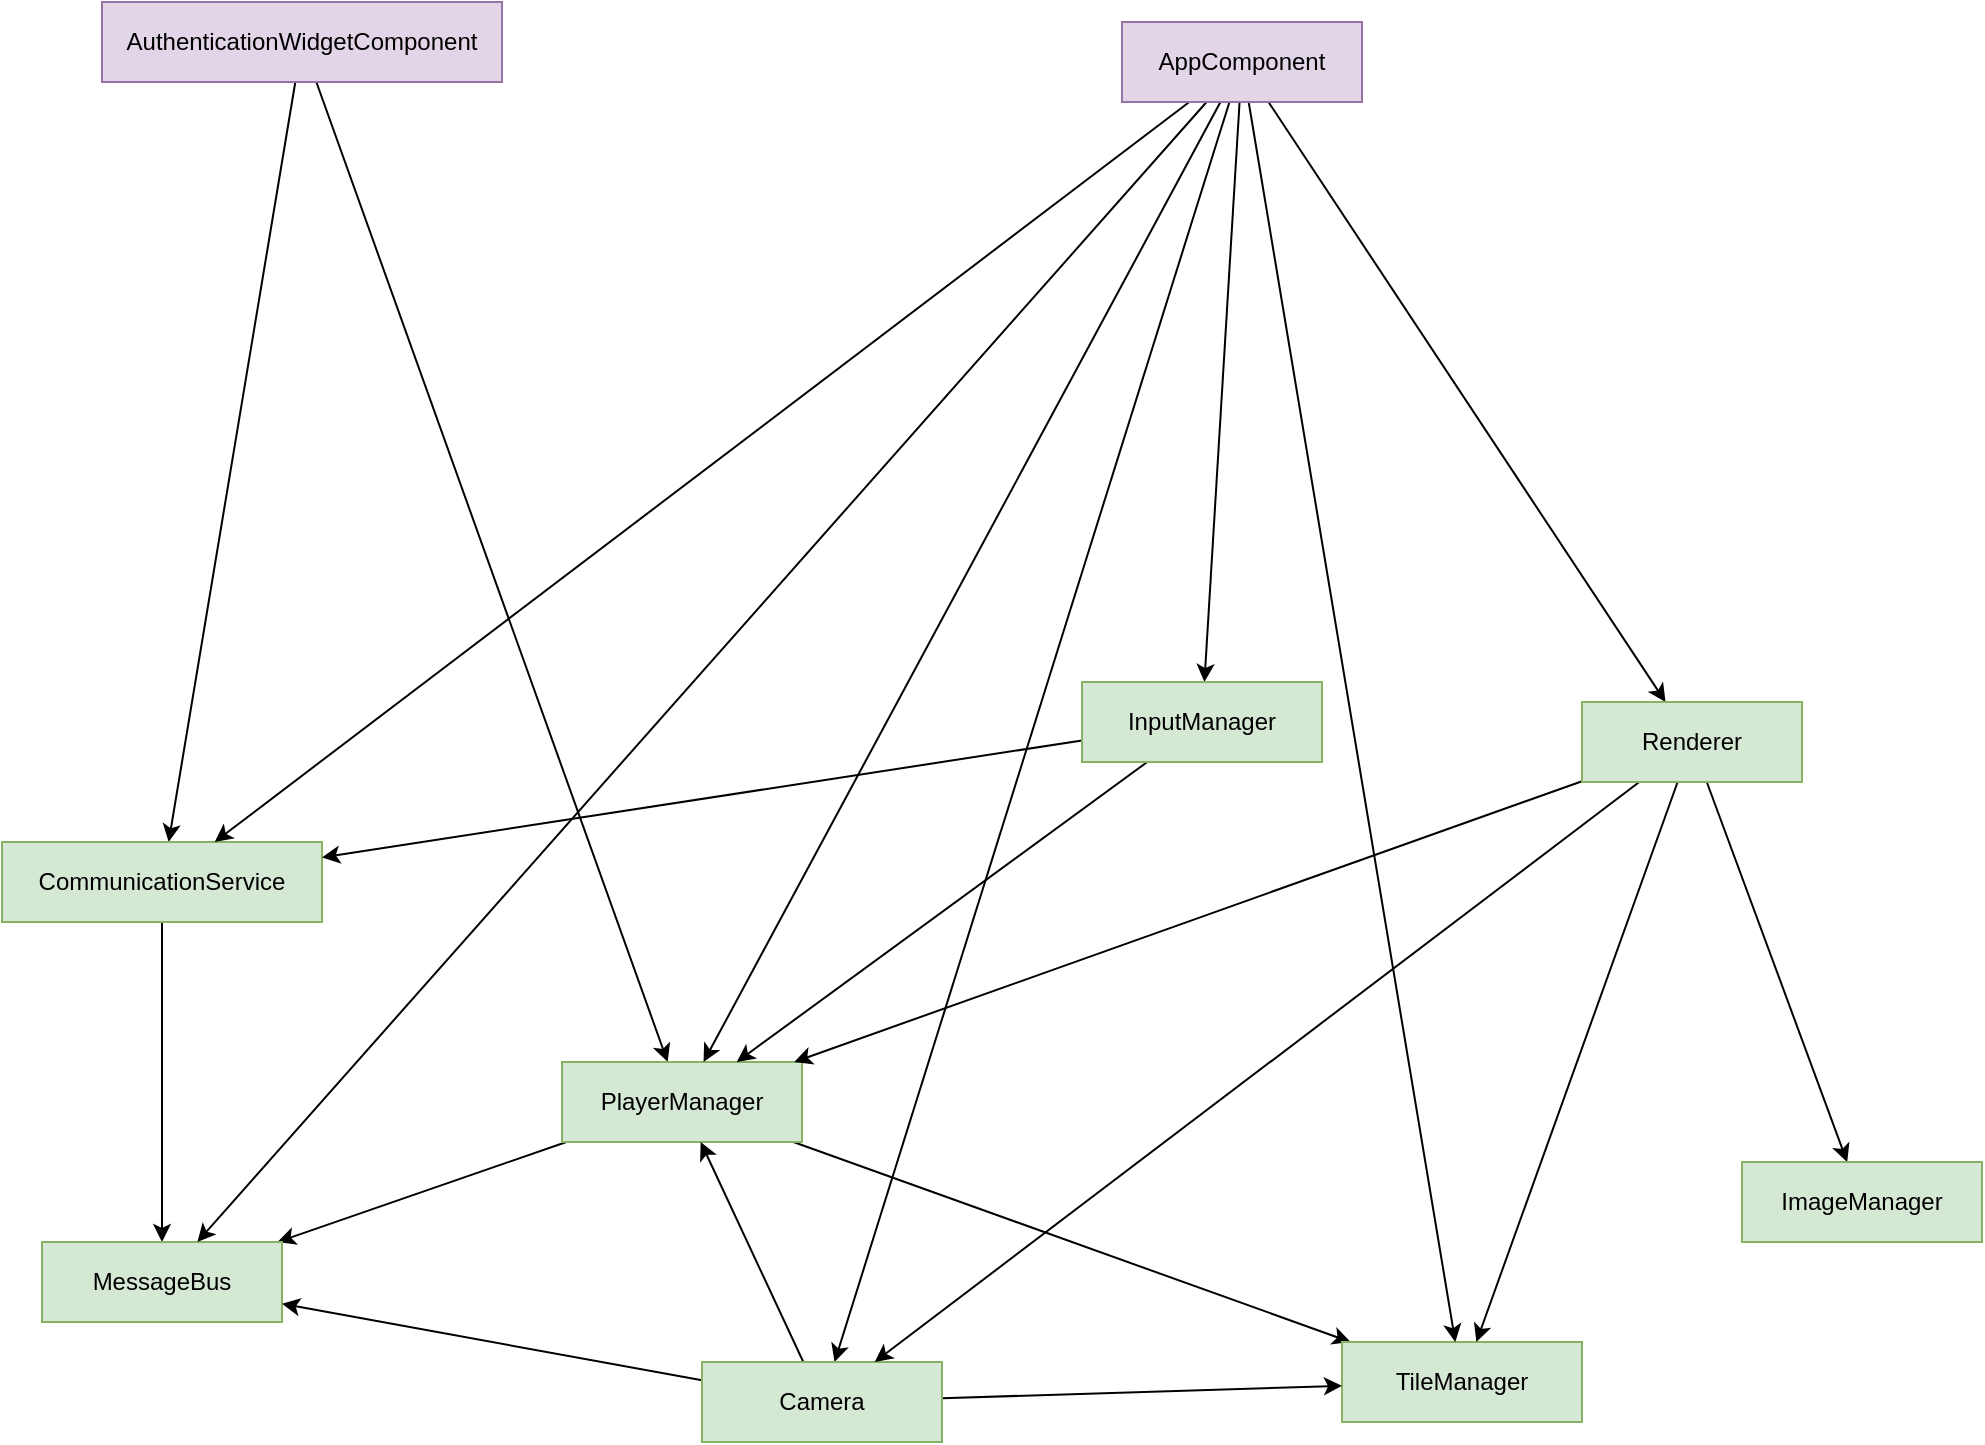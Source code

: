 <mxfile version="15.8.6" type="device"><diagram id="XUrGNGajydtVxvpbkuqa" name="Page-1"><mxGraphModel dx="1422" dy="802" grid="1" gridSize="10" guides="1" tooltips="1" connect="1" arrows="1" fold="1" page="1" pageScale="1" pageWidth="850" pageHeight="1100" math="0" shadow="0"><root><mxCell id="0"/><mxCell id="1" parent="0"/><mxCell id="XtvArRIj8UHiubrbDG7F-5" style="rounded=0;orthogonalLoop=1;jettySize=auto;html=1;" edge="1" parent="1" source="XtvArRIj8UHiubrbDG7F-3" target="XtvArRIj8UHiubrbDG7F-4"><mxGeometry relative="1" as="geometry"/></mxCell><mxCell id="XtvArRIj8UHiubrbDG7F-7" style="edgeStyle=none;rounded=0;orthogonalLoop=1;jettySize=auto;html=1;" edge="1" parent="1" source="XtvArRIj8UHiubrbDG7F-3" target="XtvArRIj8UHiubrbDG7F-6"><mxGeometry relative="1" as="geometry"/></mxCell><mxCell id="XtvArRIj8UHiubrbDG7F-3" value="AuthenticationWidgetComponent" style="rounded=0;whiteSpace=wrap;html=1;fillColor=#e1d5e7;strokeColor=#9673a6;" vertex="1" parent="1"><mxGeometry x="110" y="220" width="200" height="40" as="geometry"/></mxCell><mxCell id="XtvArRIj8UHiubrbDG7F-9" style="edgeStyle=none;rounded=0;orthogonalLoop=1;jettySize=auto;html=1;" edge="1" parent="1" source="XtvArRIj8UHiubrbDG7F-4" target="XtvArRIj8UHiubrbDG7F-8"><mxGeometry relative="1" as="geometry"/></mxCell><mxCell id="XtvArRIj8UHiubrbDG7F-4" value="CommunicationService" style="rounded=0;whiteSpace=wrap;html=1;fillColor=#d5e8d4;strokeColor=#82b366;" vertex="1" parent="1"><mxGeometry x="60" y="640" width="160" height="40" as="geometry"/></mxCell><mxCell id="XtvArRIj8UHiubrbDG7F-10" style="edgeStyle=none;rounded=0;orthogonalLoop=1;jettySize=auto;html=1;" edge="1" parent="1" source="XtvArRIj8UHiubrbDG7F-6" target="XtvArRIj8UHiubrbDG7F-8"><mxGeometry relative="1" as="geometry"/></mxCell><mxCell id="XtvArRIj8UHiubrbDG7F-12" style="edgeStyle=none;rounded=0;orthogonalLoop=1;jettySize=auto;html=1;" edge="1" parent="1" source="XtvArRIj8UHiubrbDG7F-6" target="XtvArRIj8UHiubrbDG7F-11"><mxGeometry relative="1" as="geometry"/></mxCell><mxCell id="XtvArRIj8UHiubrbDG7F-6" value="PlayerManager" style="rounded=0;whiteSpace=wrap;html=1;fillColor=#d5e8d4;strokeColor=#82b366;" vertex="1" parent="1"><mxGeometry x="340" y="750" width="120" height="40" as="geometry"/></mxCell><mxCell id="XtvArRIj8UHiubrbDG7F-8" value="MessageBus" style="rounded=0;whiteSpace=wrap;html=1;fillColor=#d5e8d4;strokeColor=#82b366;" vertex="1" parent="1"><mxGeometry x="80" y="840" width="120" height="40" as="geometry"/></mxCell><mxCell id="XtvArRIj8UHiubrbDG7F-11" value="TileManager" style="rounded=0;whiteSpace=wrap;html=1;fillColor=#d5e8d4;strokeColor=#82b366;" vertex="1" parent="1"><mxGeometry x="730" y="890" width="120" height="40" as="geometry"/></mxCell><mxCell id="XtvArRIj8UHiubrbDG7F-14" style="edgeStyle=none;rounded=0;orthogonalLoop=1;jettySize=auto;html=1;" edge="1" parent="1" source="XtvArRIj8UHiubrbDG7F-13" target="XtvArRIj8UHiubrbDG7F-4"><mxGeometry relative="1" as="geometry"/></mxCell><mxCell id="XtvArRIj8UHiubrbDG7F-16" style="edgeStyle=none;rounded=0;orthogonalLoop=1;jettySize=auto;html=1;" edge="1" parent="1" source="XtvArRIj8UHiubrbDG7F-13" target="XtvArRIj8UHiubrbDG7F-15"><mxGeometry relative="1" as="geometry"/></mxCell><mxCell id="XtvArRIj8UHiubrbDG7F-17" style="edgeStyle=none;rounded=0;orthogonalLoop=1;jettySize=auto;html=1;" edge="1" parent="1" source="XtvArRIj8UHiubrbDG7F-13" target="XtvArRIj8UHiubrbDG7F-8"><mxGeometry relative="1" as="geometry"/></mxCell><mxCell id="XtvArRIj8UHiubrbDG7F-19" style="edgeStyle=none;rounded=0;orthogonalLoop=1;jettySize=auto;html=1;" edge="1" parent="1" source="XtvArRIj8UHiubrbDG7F-13" target="XtvArRIj8UHiubrbDG7F-18"><mxGeometry relative="1" as="geometry"/></mxCell><mxCell id="XtvArRIj8UHiubrbDG7F-20" style="edgeStyle=none;rounded=0;orthogonalLoop=1;jettySize=auto;html=1;" edge="1" parent="1" source="XtvArRIj8UHiubrbDG7F-13" target="XtvArRIj8UHiubrbDG7F-6"><mxGeometry relative="1" as="geometry"/></mxCell><mxCell id="XtvArRIj8UHiubrbDG7F-21" style="edgeStyle=none;rounded=0;orthogonalLoop=1;jettySize=auto;html=1;" edge="1" parent="1" source="XtvArRIj8UHiubrbDG7F-13" target="XtvArRIj8UHiubrbDG7F-11"><mxGeometry relative="1" as="geometry"/></mxCell><mxCell id="XtvArRIj8UHiubrbDG7F-23" style="edgeStyle=none;rounded=0;orthogonalLoop=1;jettySize=auto;html=1;" edge="1" parent="1" source="XtvArRIj8UHiubrbDG7F-13" target="XtvArRIj8UHiubrbDG7F-22"><mxGeometry relative="1" as="geometry"/></mxCell><mxCell id="XtvArRIj8UHiubrbDG7F-13" value="AppComponent" style="rounded=0;whiteSpace=wrap;html=1;fillColor=#e1d5e7;strokeColor=#9673a6;" vertex="1" parent="1"><mxGeometry x="620" y="230" width="120" height="40" as="geometry"/></mxCell><mxCell id="XtvArRIj8UHiubrbDG7F-27" style="edgeStyle=none;rounded=0;orthogonalLoop=1;jettySize=auto;html=1;" edge="1" parent="1" source="XtvArRIj8UHiubrbDG7F-15" target="XtvArRIj8UHiubrbDG7F-6"><mxGeometry relative="1" as="geometry"/></mxCell><mxCell id="XtvArRIj8UHiubrbDG7F-28" style="edgeStyle=none;rounded=0;orthogonalLoop=1;jettySize=auto;html=1;" edge="1" parent="1" source="XtvArRIj8UHiubrbDG7F-15" target="XtvArRIj8UHiubrbDG7F-4"><mxGeometry relative="1" as="geometry"/></mxCell><mxCell id="XtvArRIj8UHiubrbDG7F-15" value="InputManager" style="rounded=0;whiteSpace=wrap;html=1;fillColor=#d5e8d4;strokeColor=#82b366;" vertex="1" parent="1"><mxGeometry x="600" y="560" width="120" height="40" as="geometry"/></mxCell><mxCell id="XtvArRIj8UHiubrbDG7F-24" style="edgeStyle=none;rounded=0;orthogonalLoop=1;jettySize=auto;html=1;" edge="1" parent="1" source="XtvArRIj8UHiubrbDG7F-18" target="XtvArRIj8UHiubrbDG7F-11"><mxGeometry relative="1" as="geometry"/></mxCell><mxCell id="XtvArRIj8UHiubrbDG7F-25" style="edgeStyle=none;rounded=0;orthogonalLoop=1;jettySize=auto;html=1;" edge="1" parent="1" source="XtvArRIj8UHiubrbDG7F-18" target="XtvArRIj8UHiubrbDG7F-6"><mxGeometry relative="1" as="geometry"/></mxCell><mxCell id="XtvArRIj8UHiubrbDG7F-26" style="edgeStyle=none;rounded=0;orthogonalLoop=1;jettySize=auto;html=1;" edge="1" parent="1" source="XtvArRIj8UHiubrbDG7F-18" target="XtvArRIj8UHiubrbDG7F-8"><mxGeometry relative="1" as="geometry"/></mxCell><mxCell id="XtvArRIj8UHiubrbDG7F-18" value="Camera" style="rounded=0;whiteSpace=wrap;html=1;fillColor=#d5e8d4;strokeColor=#82b366;" vertex="1" parent="1"><mxGeometry x="410" y="900" width="120" height="40" as="geometry"/></mxCell><mxCell id="XtvArRIj8UHiubrbDG7F-29" style="edgeStyle=none;rounded=0;orthogonalLoop=1;jettySize=auto;html=1;" edge="1" parent="1" source="XtvArRIj8UHiubrbDG7F-22" target="XtvArRIj8UHiubrbDG7F-18"><mxGeometry relative="1" as="geometry"/></mxCell><mxCell id="XtvArRIj8UHiubrbDG7F-30" style="edgeStyle=none;rounded=0;orthogonalLoop=1;jettySize=auto;html=1;" edge="1" parent="1" source="XtvArRIj8UHiubrbDG7F-22" target="XtvArRIj8UHiubrbDG7F-6"><mxGeometry relative="1" as="geometry"/></mxCell><mxCell id="XtvArRIj8UHiubrbDG7F-31" style="edgeStyle=none;rounded=0;orthogonalLoop=1;jettySize=auto;html=1;" edge="1" parent="1" source="XtvArRIj8UHiubrbDG7F-22" target="XtvArRIj8UHiubrbDG7F-11"><mxGeometry relative="1" as="geometry"/></mxCell><mxCell id="XtvArRIj8UHiubrbDG7F-33" style="edgeStyle=none;rounded=0;orthogonalLoop=1;jettySize=auto;html=1;" edge="1" parent="1" source="XtvArRIj8UHiubrbDG7F-22" target="XtvArRIj8UHiubrbDG7F-32"><mxGeometry relative="1" as="geometry"/></mxCell><mxCell id="XtvArRIj8UHiubrbDG7F-22" value="Renderer" style="rounded=0;whiteSpace=wrap;html=1;fillColor=#d5e8d4;strokeColor=#82b366;" vertex="1" parent="1"><mxGeometry x="850" y="570" width="110" height="40" as="geometry"/></mxCell><mxCell id="XtvArRIj8UHiubrbDG7F-32" value="ImageManager" style="rounded=0;whiteSpace=wrap;html=1;fillColor=#d5e8d4;strokeColor=#82b366;" vertex="1" parent="1"><mxGeometry x="930" y="800" width="120" height="40" as="geometry"/></mxCell></root></mxGraphModel></diagram></mxfile>